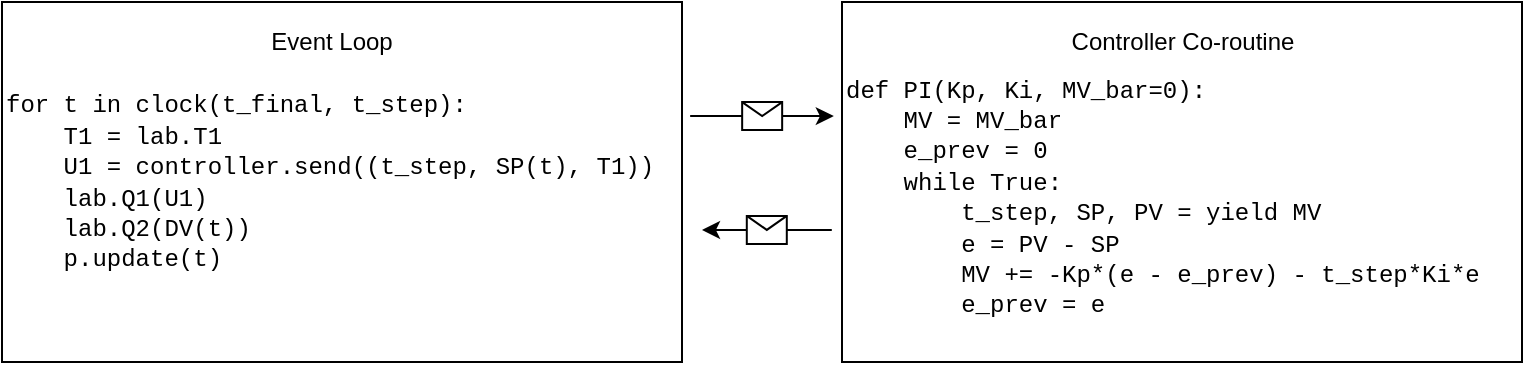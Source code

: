 <mxfile version="14.2.9" type="github">
  <diagram id="AVplFrhjmOA1uYq0ZHS3" name="Page-1">
    <mxGraphModel dx="778" dy="570" grid="1" gridSize="10" guides="1" tooltips="1" connect="1" arrows="1" fold="1" page="1" pageScale="1" pageWidth="850" pageHeight="1100" math="0" shadow="0">
      <root>
        <mxCell id="0" />
        <mxCell id="1" parent="0" />
        <mxCell id="DF5DNwXkerp-qt44dfpi-3" value="&lt;div&gt;&lt;font face=&quot;Courier New&quot;&gt;&lt;br&gt;&lt;/font&gt;&lt;/div&gt;&lt;div&gt;&lt;font face=&quot;Courier New&quot;&gt;def PI(Kp, Ki, MV_bar=0):&lt;/font&gt;&lt;/div&gt;&lt;div&gt;&lt;font face=&quot;Courier New&quot;&gt;&amp;nbsp; &amp;nbsp; MV = MV_bar&lt;/font&gt;&lt;/div&gt;&lt;div&gt;&lt;font face=&quot;Courier New&quot;&gt;&amp;nbsp; &amp;nbsp; e_prev = 0&lt;/font&gt;&lt;/div&gt;&lt;div&gt;&lt;font face=&quot;Courier New&quot;&gt;&amp;nbsp; &amp;nbsp; while True:&lt;/font&gt;&lt;/div&gt;&lt;div&gt;&lt;font face=&quot;Courier New&quot;&gt;&amp;nbsp; &amp;nbsp; &amp;nbsp; &amp;nbsp; t_step, SP, PV = yield MV&lt;/font&gt;&lt;/div&gt;&lt;div&gt;&lt;font face=&quot;Courier New&quot;&gt;&amp;nbsp; &amp;nbsp; &amp;nbsp; &amp;nbsp; e = PV - SP&lt;/font&gt;&lt;/div&gt;&lt;div&gt;&lt;font face=&quot;Courier New&quot;&gt;&amp;nbsp; &amp;nbsp; &amp;nbsp; &amp;nbsp; MV += -Kp*(e - e_prev) - t_step*Ki*e&lt;/font&gt;&lt;/div&gt;&lt;div&gt;&lt;font face=&quot;Courier New&quot;&gt;&amp;nbsp; &amp;nbsp; &amp;nbsp; &amp;nbsp; e_prev = e&lt;/font&gt;&lt;/div&gt;" style="rounded=0;whiteSpace=wrap;html=1;align=left;" vertex="1" parent="1">
          <mxGeometry x="450" y="160" width="340" height="180" as="geometry" />
        </mxCell>
        <mxCell id="DF5DNwXkerp-qt44dfpi-4" value="&lt;div&gt;&lt;font face=&quot;Courier New&quot;&gt;for t in clock(t_final, t_step):&lt;/font&gt;&lt;/div&gt;&lt;div&gt;&lt;font face=&quot;Courier New&quot;&gt;&amp;nbsp; &amp;nbsp; T1 = lab.T1&lt;/font&gt;&lt;/div&gt;&lt;div&gt;&lt;font face=&quot;Courier New&quot;&gt;&amp;nbsp; &amp;nbsp; U1 = controller.send((t_step, SP(t), T1))&lt;/font&gt;&lt;/div&gt;&lt;div&gt;&lt;font face=&quot;Courier New&quot;&gt;&amp;nbsp; &amp;nbsp; lab.Q1(U1)&lt;/font&gt;&lt;/div&gt;&lt;div&gt;&lt;font face=&quot;Courier New&quot;&gt;&amp;nbsp; &amp;nbsp; lab.Q2(DV(t))&lt;/font&gt;&lt;/div&gt;&lt;div&gt;&lt;font face=&quot;Courier New&quot;&gt;&amp;nbsp; &amp;nbsp; p.update(t)&lt;/font&gt;&lt;/div&gt;" style="rounded=0;whiteSpace=wrap;html=1;align=left;" vertex="1" parent="1">
          <mxGeometry x="30" y="160" width="340" height="180" as="geometry" />
        </mxCell>
        <mxCell id="DF5DNwXkerp-qt44dfpi-9" value="" style="endArrow=classic;html=1;exitX=1.012;exitY=0.317;exitDx=0;exitDy=0;exitPerimeter=0;entryX=-0.012;entryY=0.317;entryDx=0;entryDy=0;entryPerimeter=0;" edge="1" parent="1" source="DF5DNwXkerp-qt44dfpi-4" target="DF5DNwXkerp-qt44dfpi-3">
          <mxGeometry relative="1" as="geometry">
            <mxPoint x="350" y="140" as="sourcePoint" />
            <mxPoint x="450" y="140" as="targetPoint" />
          </mxGeometry>
        </mxCell>
        <mxCell id="DF5DNwXkerp-qt44dfpi-10" value="" style="shape=message;html=1;outlineConnect=0;" vertex="1" parent="DF5DNwXkerp-qt44dfpi-9">
          <mxGeometry width="20" height="14" relative="1" as="geometry">
            <mxPoint x="-10" y="-7" as="offset" />
          </mxGeometry>
        </mxCell>
        <mxCell id="DF5DNwXkerp-qt44dfpi-11" value="" style="endArrow=classic;html=1;exitX=-0.015;exitY=0.633;exitDx=0;exitDy=0;exitPerimeter=0;" edge="1" parent="1" source="DF5DNwXkerp-qt44dfpi-3">
          <mxGeometry relative="1" as="geometry">
            <mxPoint x="350" y="140" as="sourcePoint" />
            <mxPoint x="380" y="274" as="targetPoint" />
          </mxGeometry>
        </mxCell>
        <mxCell id="DF5DNwXkerp-qt44dfpi-12" value="" style="shape=message;html=1;outlineConnect=0;" vertex="1" parent="DF5DNwXkerp-qt44dfpi-11">
          <mxGeometry width="20" height="14" relative="1" as="geometry">
            <mxPoint x="-10" y="-7" as="offset" />
          </mxGeometry>
        </mxCell>
        <mxCell id="DF5DNwXkerp-qt44dfpi-13" value="Event Loop" style="text;html=1;strokeColor=none;fillColor=none;align=center;verticalAlign=middle;whiteSpace=wrap;rounded=0;" vertex="1" parent="1">
          <mxGeometry x="150" y="170" width="90" height="20" as="geometry" />
        </mxCell>
        <mxCell id="DF5DNwXkerp-qt44dfpi-14" value="Controller Co-routine" style="text;html=1;strokeColor=none;fillColor=none;align=center;verticalAlign=middle;whiteSpace=wrap;rounded=0;" vertex="1" parent="1">
          <mxGeometry x="562.5" y="170" width="115" height="20" as="geometry" />
        </mxCell>
      </root>
    </mxGraphModel>
  </diagram>
</mxfile>
